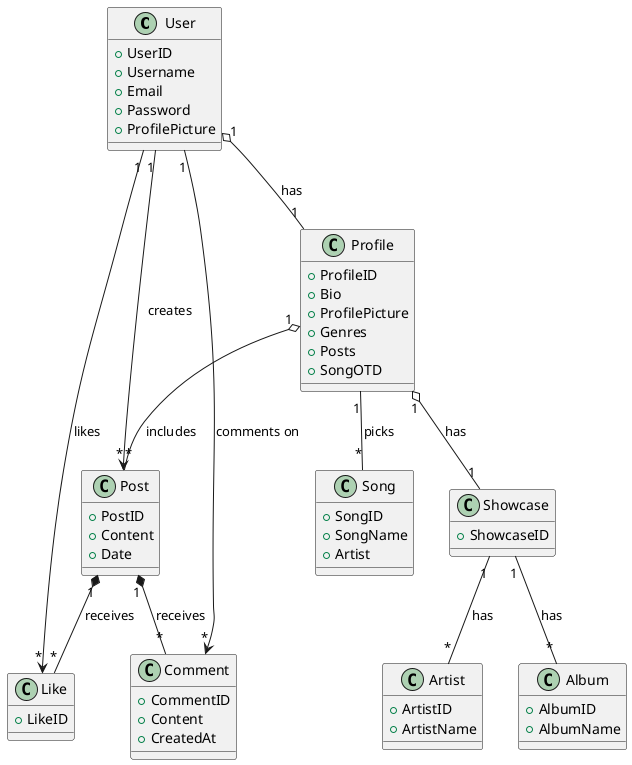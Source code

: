 @startuml

' ----- ENTITIES -----
class User {
    + UserID
    + Username
    + Email
    + Password
    + ProfilePicture
}

class Profile {
    + ProfileID
    + Bio
    + ProfilePicture
    + Genres
    + Posts
    + SongOTD
}

class Post {
    + PostID
    + Content
    + Date
}

class Like {
    + LikeID
}

class Comment {
    + CommentID
    + Content
    + CreatedAt
}

class Song {
    + SongID
    + SongName
    + Artist
}

class Album {
    + AlbumID
    + AlbumName
}

class Artist {
    + ArtistID
    + ArtistName
}

class Showcase {
    + ShowcaseID
}

' ----- RELATIONSHIPS -----

' User owns a Profile (Aggregation: Profile cannot exist without User)
User "1" o-- "1" Profile : "has"

' Profile can have multiple Posts (Aggregation)
Profile "1" o-- "*" Post : "includes"

' User creates Posts (Association)
User "1" --> "*" Post : "creates"

' Post receives Likes and Comments (Composition: Likes and Comments cannot exist without Post)
Post "1" *-- "*" Like : "receives"
Post "1" *-- "*" Comment : "receives"

' User can like and comment on posts
User "1" --> "*" Like : "likes"
User "1" --> "*" Comment : "comments on"

' Profile has a Showcase section (Aggregation)
Profile "1" o-- "1" Showcase : "has"

' Showcase contains Albums and Artists (Association)
Showcase "1" -- "*" Album : "has"
Showcase "1" -- "*" Artist : "has"

' ProfilePage can have multiple favorite Songs (Association)
Profile "1" -- "*" Song : "picks"

@enduml
